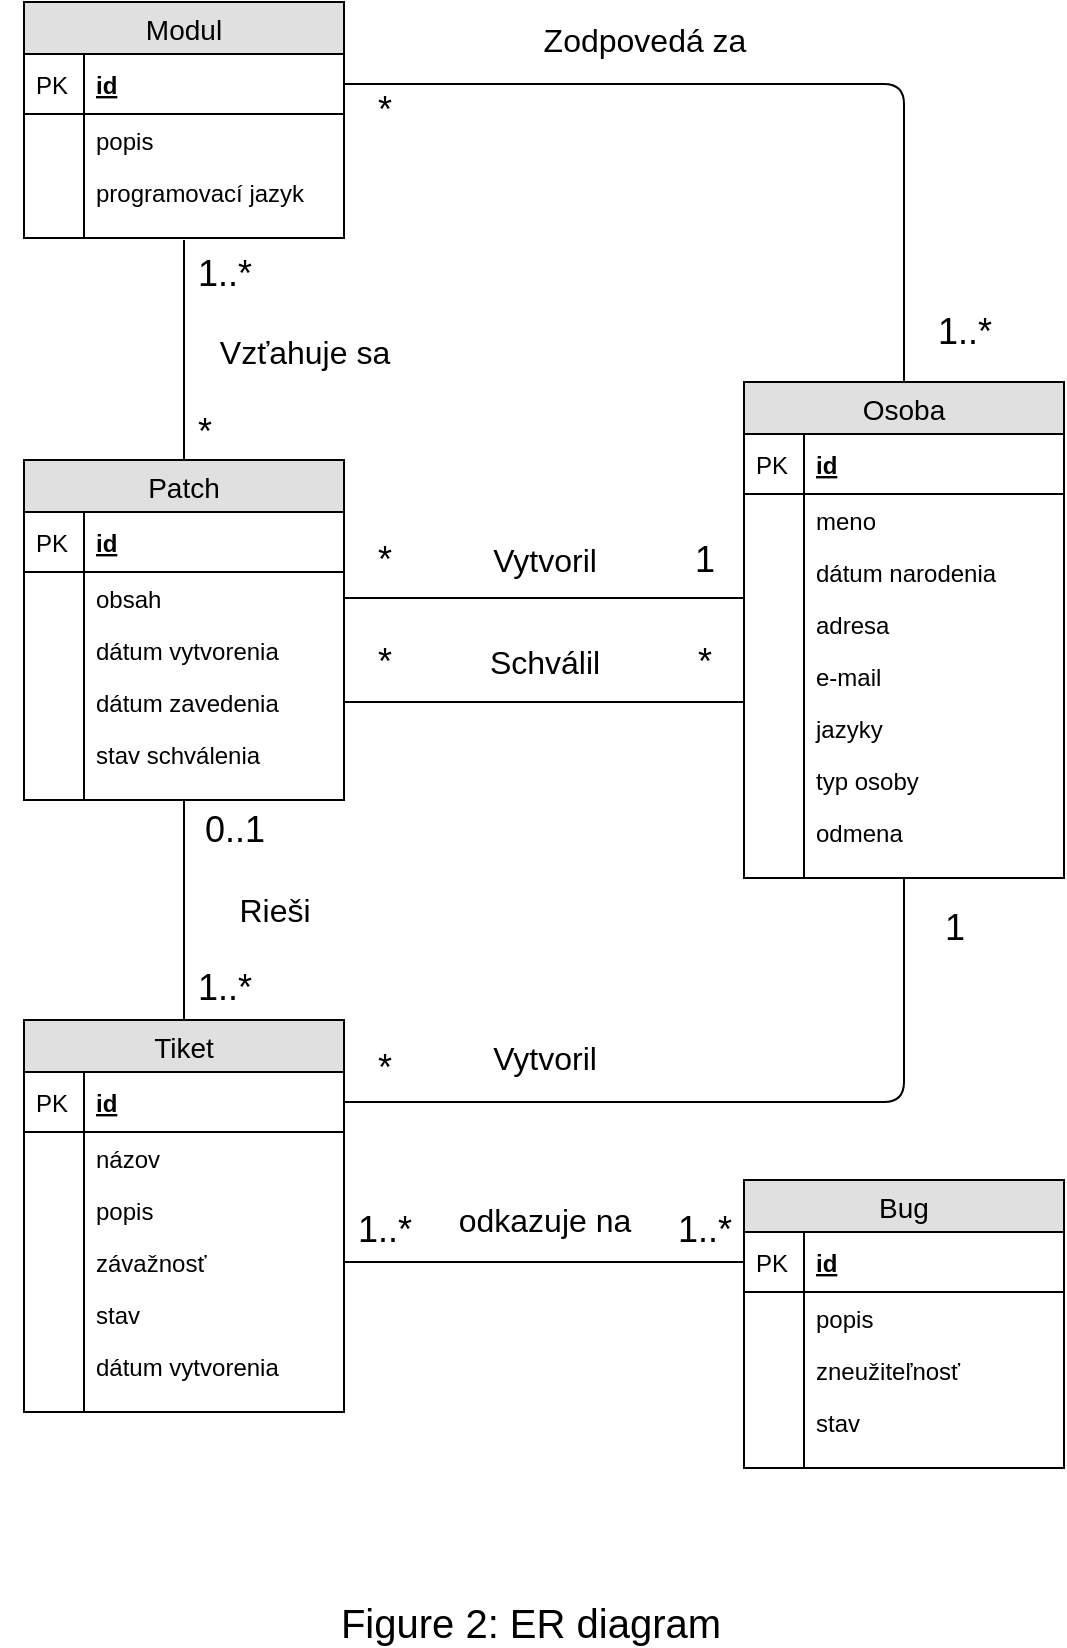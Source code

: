 <mxfile version="12.1.7" type="device" pages="1"><diagram id="VRXvpLw7OhSx5nO9ECCt" name="Page-1"><mxGraphModel dx="764" dy="1165" grid="1" gridSize="10" guides="1" tooltips="1" connect="1" arrows="1" fold="1" page="1" pageScale="1" pageWidth="827" pageHeight="1169" math="0" shadow="0"><root><mxCell id="0"/><mxCell id="1" parent="0"/><mxCell id="ing-9AsaeBxhGF9YXRNL-31" value="Osoba" style="swimlane;fontStyle=0;childLayout=stackLayout;horizontal=1;startSize=26;fillColor=#e0e0e0;horizontalStack=0;resizeParent=1;resizeParentMax=0;resizeLast=0;collapsible=1;marginBottom=0;swimlaneFillColor=#ffffff;align=center;fontSize=14;" parent="1" vertex="1"><mxGeometry x="520" y="390" width="160" height="248" as="geometry"/></mxCell><mxCell id="ing-9AsaeBxhGF9YXRNL-32" value="id" style="shape=partialRectangle;top=0;left=0;right=0;bottom=1;align=left;verticalAlign=middle;fillColor=none;spacingLeft=34;spacingRight=4;overflow=hidden;rotatable=0;points=[[0,0.5],[1,0.5]];portConstraint=eastwest;dropTarget=0;fontStyle=5;fontSize=12;" parent="ing-9AsaeBxhGF9YXRNL-31" vertex="1"><mxGeometry y="26" width="160" height="30" as="geometry"/></mxCell><mxCell id="ing-9AsaeBxhGF9YXRNL-33" value="PK" style="shape=partialRectangle;top=0;left=0;bottom=0;fillColor=none;align=left;verticalAlign=middle;spacingLeft=4;spacingRight=4;overflow=hidden;rotatable=0;points=[];portConstraint=eastwest;part=1;fontSize=12;" parent="ing-9AsaeBxhGF9YXRNL-32" vertex="1" connectable="0"><mxGeometry width="30" height="30" as="geometry"/></mxCell><mxCell id="ing-9AsaeBxhGF9YXRNL-34" value="meno" style="shape=partialRectangle;top=0;left=0;right=0;bottom=0;align=left;verticalAlign=top;fillColor=none;spacingLeft=34;spacingRight=4;overflow=hidden;rotatable=0;points=[[0,0.5],[1,0.5]];portConstraint=eastwest;dropTarget=0;fontSize=12;" parent="ing-9AsaeBxhGF9YXRNL-31" vertex="1"><mxGeometry y="56" width="160" height="26" as="geometry"/></mxCell><mxCell id="ing-9AsaeBxhGF9YXRNL-35" value="" style="shape=partialRectangle;top=0;left=0;bottom=0;fillColor=none;align=left;verticalAlign=top;spacingLeft=4;spacingRight=4;overflow=hidden;rotatable=0;points=[];portConstraint=eastwest;part=1;fontSize=12;" parent="ing-9AsaeBxhGF9YXRNL-34" vertex="1" connectable="0"><mxGeometry width="30" height="26" as="geometry"/></mxCell><mxCell id="ing-9AsaeBxhGF9YXRNL-36" value="dátum narodenia" style="shape=partialRectangle;top=0;left=0;right=0;bottom=0;align=left;verticalAlign=top;fillColor=none;spacingLeft=34;spacingRight=4;overflow=hidden;rotatable=0;points=[[0,0.5],[1,0.5]];portConstraint=eastwest;dropTarget=0;fontSize=12;" parent="ing-9AsaeBxhGF9YXRNL-31" vertex="1"><mxGeometry y="82" width="160" height="26" as="geometry"/></mxCell><mxCell id="ing-9AsaeBxhGF9YXRNL-37" value="" style="shape=partialRectangle;top=0;left=0;bottom=0;fillColor=none;align=left;verticalAlign=top;spacingLeft=4;spacingRight=4;overflow=hidden;rotatable=0;points=[];portConstraint=eastwest;part=1;fontSize=12;" parent="ing-9AsaeBxhGF9YXRNL-36" vertex="1" connectable="0"><mxGeometry width="30" height="26" as="geometry"/></mxCell><mxCell id="ing-9AsaeBxhGF9YXRNL-38" value="adresa" style="shape=partialRectangle;top=0;left=0;right=0;bottom=0;align=left;verticalAlign=top;fillColor=none;spacingLeft=34;spacingRight=4;overflow=hidden;rotatable=0;points=[[0,0.5],[1,0.5]];portConstraint=eastwest;dropTarget=0;fontSize=12;" parent="ing-9AsaeBxhGF9YXRNL-31" vertex="1"><mxGeometry y="108" width="160" height="26" as="geometry"/></mxCell><mxCell id="ing-9AsaeBxhGF9YXRNL-39" value="" style="shape=partialRectangle;top=0;left=0;bottom=0;fillColor=none;align=left;verticalAlign=top;spacingLeft=4;spacingRight=4;overflow=hidden;rotatable=0;points=[];portConstraint=eastwest;part=1;fontSize=12;" parent="ing-9AsaeBxhGF9YXRNL-38" vertex="1" connectable="0"><mxGeometry width="30" height="26" as="geometry"/></mxCell><mxCell id="ing-9AsaeBxhGF9YXRNL-92" value="e-mail" style="shape=partialRectangle;top=0;left=0;right=0;bottom=0;align=left;verticalAlign=top;fillColor=none;spacingLeft=34;spacingRight=4;overflow=hidden;rotatable=0;points=[[0,0.5],[1,0.5]];portConstraint=eastwest;dropTarget=0;fontSize=12;" parent="ing-9AsaeBxhGF9YXRNL-31" vertex="1"><mxGeometry y="134" width="160" height="26" as="geometry"/></mxCell><mxCell id="ing-9AsaeBxhGF9YXRNL-93" value="" style="shape=partialRectangle;top=0;left=0;bottom=0;fillColor=none;align=left;verticalAlign=top;spacingLeft=4;spacingRight=4;overflow=hidden;rotatable=0;points=[];portConstraint=eastwest;part=1;fontSize=12;" parent="ing-9AsaeBxhGF9YXRNL-92" vertex="1" connectable="0"><mxGeometry width="30" height="26" as="geometry"/></mxCell><mxCell id="ing-9AsaeBxhGF9YXRNL-104" value="jazyky" style="shape=partialRectangle;top=0;left=0;right=0;bottom=0;align=left;verticalAlign=top;fillColor=none;spacingLeft=34;spacingRight=4;overflow=hidden;rotatable=0;points=[[0,0.5],[1,0.5]];portConstraint=eastwest;dropTarget=0;fontSize=12;" parent="ing-9AsaeBxhGF9YXRNL-31" vertex="1"><mxGeometry y="160" width="160" height="26" as="geometry"/></mxCell><mxCell id="ing-9AsaeBxhGF9YXRNL-105" value="" style="shape=partialRectangle;top=0;left=0;bottom=0;fillColor=none;align=left;verticalAlign=top;spacingLeft=4;spacingRight=4;overflow=hidden;rotatable=0;points=[];portConstraint=eastwest;part=1;fontSize=12;" parent="ing-9AsaeBxhGF9YXRNL-104" vertex="1" connectable="0"><mxGeometry width="30" height="26" as="geometry"/></mxCell><mxCell id="y8wmoCOOP7IMF7yB1blt-7" value="typ osoby" style="shape=partialRectangle;top=0;left=0;right=0;bottom=0;align=left;verticalAlign=top;fillColor=none;spacingLeft=34;spacingRight=4;overflow=hidden;rotatable=0;points=[[0,0.5],[1,0.5]];portConstraint=eastwest;dropTarget=0;fontSize=12;" parent="ing-9AsaeBxhGF9YXRNL-31" vertex="1"><mxGeometry y="186" width="160" height="26" as="geometry"/></mxCell><mxCell id="y8wmoCOOP7IMF7yB1blt-8" value="" style="shape=partialRectangle;top=0;left=0;bottom=0;fillColor=none;align=left;verticalAlign=top;spacingLeft=4;spacingRight=4;overflow=hidden;rotatable=0;points=[];portConstraint=eastwest;part=1;fontSize=12;" parent="y8wmoCOOP7IMF7yB1blt-7" vertex="1" connectable="0"><mxGeometry width="30" height="26" as="geometry"/></mxCell><mxCell id="ing-9AsaeBxhGF9YXRNL-40" value="odmena" style="shape=partialRectangle;top=0;left=0;right=0;bottom=0;align=left;verticalAlign=top;fillColor=none;spacingLeft=34;spacingRight=4;overflow=hidden;rotatable=0;points=[[0,0.5],[1,0.5]];portConstraint=eastwest;dropTarget=0;fontSize=12;" parent="ing-9AsaeBxhGF9YXRNL-31" vertex="1"><mxGeometry y="212" width="160" height="26" as="geometry"/></mxCell><mxCell id="ing-9AsaeBxhGF9YXRNL-41" value="" style="shape=partialRectangle;top=0;left=0;bottom=0;fillColor=none;align=left;verticalAlign=top;spacingLeft=4;spacingRight=4;overflow=hidden;rotatable=0;points=[];portConstraint=eastwest;part=1;fontSize=12;" parent="ing-9AsaeBxhGF9YXRNL-40" vertex="1" connectable="0"><mxGeometry width="30" height="26" as="geometry"/></mxCell><mxCell id="ing-9AsaeBxhGF9YXRNL-42" value="" style="shape=partialRectangle;top=0;left=0;right=0;bottom=0;align=left;verticalAlign=top;fillColor=none;spacingLeft=34;spacingRight=4;overflow=hidden;rotatable=0;points=[[0,0.5],[1,0.5]];portConstraint=eastwest;dropTarget=0;fontSize=12;" parent="ing-9AsaeBxhGF9YXRNL-31" vertex="1"><mxGeometry y="238" width="160" height="10" as="geometry"/></mxCell><mxCell id="ing-9AsaeBxhGF9YXRNL-43" value="" style="shape=partialRectangle;top=0;left=0;bottom=0;fillColor=none;align=left;verticalAlign=top;spacingLeft=4;spacingRight=4;overflow=hidden;rotatable=0;points=[];portConstraint=eastwest;part=1;fontSize=12;" parent="ing-9AsaeBxhGF9YXRNL-42" vertex="1" connectable="0"><mxGeometry width="30" height="10" as="geometry"/></mxCell><mxCell id="ing-9AsaeBxhGF9YXRNL-118" style="edgeStyle=orthogonalEdgeStyle;curved=1;orthogonalLoop=1;jettySize=auto;html=1;exitX=0.5;exitY=0;exitDx=0;exitDy=0;endArrow=none;endFill=0;fontSize=16;entryX=0.5;entryY=1.1;entryDx=0;entryDy=0;entryPerimeter=0;" parent="1" source="ing-9AsaeBxhGF9YXRNL-44" target="ing-9AsaeBxhGF9YXRNL-79" edge="1"><mxGeometry relative="1" as="geometry"><mxPoint x="240" y="369" as="targetPoint"/><Array as="points"><mxPoint x="240" y="349"/><mxPoint x="240" y="349"/></Array></mxGeometry></mxCell><mxCell id="ing-9AsaeBxhGF9YXRNL-44" value="Patch" style="swimlane;fontStyle=0;childLayout=stackLayout;horizontal=1;startSize=26;fillColor=#e0e0e0;horizontalStack=0;resizeParent=1;resizeParentMax=0;resizeLast=0;collapsible=1;marginBottom=0;swimlaneFillColor=#ffffff;align=center;fontSize=14;" parent="1" vertex="1"><mxGeometry x="160" y="429" width="160" height="170" as="geometry"/></mxCell><mxCell id="ing-9AsaeBxhGF9YXRNL-45" value="id" style="shape=partialRectangle;top=0;left=0;right=0;bottom=1;align=left;verticalAlign=middle;fillColor=none;spacingLeft=34;spacingRight=4;overflow=hidden;rotatable=0;points=[[0,0.5],[1,0.5]];portConstraint=eastwest;dropTarget=0;fontStyle=5;fontSize=12;" parent="ing-9AsaeBxhGF9YXRNL-44" vertex="1"><mxGeometry y="26" width="160" height="30" as="geometry"/></mxCell><mxCell id="ing-9AsaeBxhGF9YXRNL-46" value="PK" style="shape=partialRectangle;top=0;left=0;bottom=0;fillColor=none;align=left;verticalAlign=middle;spacingLeft=4;spacingRight=4;overflow=hidden;rotatable=0;points=[];portConstraint=eastwest;part=1;fontSize=12;" parent="ing-9AsaeBxhGF9YXRNL-45" vertex="1" connectable="0"><mxGeometry width="30" height="30" as="geometry"/></mxCell><mxCell id="ing-9AsaeBxhGF9YXRNL-51" value="obsah" style="shape=partialRectangle;top=0;left=0;right=0;bottom=0;align=left;verticalAlign=top;fillColor=none;spacingLeft=34;spacingRight=4;overflow=hidden;rotatable=0;points=[[0,0.5],[1,0.5]];portConstraint=eastwest;dropTarget=0;fontSize=12;" parent="ing-9AsaeBxhGF9YXRNL-44" vertex="1"><mxGeometry y="56" width="160" height="26" as="geometry"/></mxCell><mxCell id="ing-9AsaeBxhGF9YXRNL-52" value="" style="shape=partialRectangle;top=0;left=0;bottom=0;fillColor=none;align=left;verticalAlign=top;spacingLeft=4;spacingRight=4;overflow=hidden;rotatable=0;points=[];portConstraint=eastwest;part=1;fontSize=12;" parent="ing-9AsaeBxhGF9YXRNL-51" vertex="1" connectable="0"><mxGeometry width="30" height="26" as="geometry"/></mxCell><mxCell id="ing-9AsaeBxhGF9YXRNL-47" value="dátum vytvorenia" style="shape=partialRectangle;top=0;left=0;right=0;bottom=0;align=left;verticalAlign=top;fillColor=none;spacingLeft=34;spacingRight=4;overflow=hidden;rotatable=0;points=[[0,0.5],[1,0.5]];portConstraint=eastwest;dropTarget=0;fontSize=12;" parent="ing-9AsaeBxhGF9YXRNL-44" vertex="1"><mxGeometry y="82" width="160" height="26" as="geometry"/></mxCell><mxCell id="ing-9AsaeBxhGF9YXRNL-48" value="" style="shape=partialRectangle;top=0;left=0;bottom=0;fillColor=none;align=left;verticalAlign=top;spacingLeft=4;spacingRight=4;overflow=hidden;rotatable=0;points=[];portConstraint=eastwest;part=1;fontSize=12;" parent="ing-9AsaeBxhGF9YXRNL-47" vertex="1" connectable="0"><mxGeometry width="30" height="26" as="geometry"/></mxCell><mxCell id="ing-9AsaeBxhGF9YXRNL-49" value="dátum zavedenia" style="shape=partialRectangle;top=0;left=0;right=0;bottom=0;align=left;verticalAlign=top;fillColor=none;spacingLeft=34;spacingRight=4;overflow=hidden;rotatable=0;points=[[0,0.5],[1,0.5]];portConstraint=eastwest;dropTarget=0;fontSize=12;" parent="ing-9AsaeBxhGF9YXRNL-44" vertex="1"><mxGeometry y="108" width="160" height="26" as="geometry"/></mxCell><mxCell id="ing-9AsaeBxhGF9YXRNL-50" value="" style="shape=partialRectangle;top=0;left=0;bottom=0;fillColor=none;align=left;verticalAlign=top;spacingLeft=4;spacingRight=4;overflow=hidden;rotatable=0;points=[];portConstraint=eastwest;part=1;fontSize=12;" parent="ing-9AsaeBxhGF9YXRNL-49" vertex="1" connectable="0"><mxGeometry width="30" height="26" as="geometry"/></mxCell><mxCell id="y8wmoCOOP7IMF7yB1blt-12" value="stav schválenia" style="shape=partialRectangle;top=0;left=0;right=0;bottom=0;align=left;verticalAlign=top;fillColor=none;spacingLeft=34;spacingRight=4;overflow=hidden;rotatable=0;points=[[0,0.5],[1,0.5]];portConstraint=eastwest;dropTarget=0;fontSize=12;" parent="ing-9AsaeBxhGF9YXRNL-44" vertex="1"><mxGeometry y="134" width="160" height="26" as="geometry"/></mxCell><mxCell id="y8wmoCOOP7IMF7yB1blt-13" value="" style="shape=partialRectangle;top=0;left=0;bottom=0;fillColor=none;align=left;verticalAlign=top;spacingLeft=4;spacingRight=4;overflow=hidden;rotatable=0;points=[];portConstraint=eastwest;part=1;fontSize=12;" parent="y8wmoCOOP7IMF7yB1blt-12" vertex="1" connectable="0"><mxGeometry width="30" height="26" as="geometry"/></mxCell><mxCell id="ing-9AsaeBxhGF9YXRNL-55" value="" style="shape=partialRectangle;top=0;left=0;right=0;bottom=0;align=left;verticalAlign=top;fillColor=none;spacingLeft=34;spacingRight=4;overflow=hidden;rotatable=0;points=[[0,0.5],[1,0.5]];portConstraint=eastwest;dropTarget=0;fontSize=12;" parent="ing-9AsaeBxhGF9YXRNL-44" vertex="1"><mxGeometry y="160" width="160" height="10" as="geometry"/></mxCell><mxCell id="ing-9AsaeBxhGF9YXRNL-56" value="" style="shape=partialRectangle;top=0;left=0;bottom=0;fillColor=none;align=left;verticalAlign=top;spacingLeft=4;spacingRight=4;overflow=hidden;rotatable=0;points=[];portConstraint=eastwest;part=1;fontSize=12;" parent="ing-9AsaeBxhGF9YXRNL-55" vertex="1" connectable="0"><mxGeometry width="30" height="10" as="geometry"/></mxCell><mxCell id="ing-9AsaeBxhGF9YXRNL-129" style="edgeStyle=orthogonalEdgeStyle;orthogonalLoop=1;jettySize=auto;html=1;exitX=0.5;exitY=0;exitDx=0;exitDy=0;endArrow=none;endFill=0;fontSize=18;" parent="1" source="ing-9AsaeBxhGF9YXRNL-57" target="ing-9AsaeBxhGF9YXRNL-44" edge="1"><mxGeometry relative="1" as="geometry"/></mxCell><mxCell id="ing-9AsaeBxhGF9YXRNL-57" value="Tiket" style="swimlane;fontStyle=0;childLayout=stackLayout;horizontal=1;startSize=26;fillColor=#e0e0e0;horizontalStack=0;resizeParent=1;resizeParentMax=0;resizeLast=0;collapsible=1;marginBottom=0;swimlaneFillColor=#ffffff;align=center;fontSize=14;" parent="1" vertex="1"><mxGeometry x="160" y="709" width="160" height="196" as="geometry"/></mxCell><mxCell id="ing-9AsaeBxhGF9YXRNL-58" value="id" style="shape=partialRectangle;top=0;left=0;right=0;bottom=1;align=left;verticalAlign=middle;fillColor=none;spacingLeft=34;spacingRight=4;overflow=hidden;rotatable=0;points=[[0,0.5],[1,0.5]];portConstraint=eastwest;dropTarget=0;fontStyle=5;fontSize=12;" parent="ing-9AsaeBxhGF9YXRNL-57" vertex="1"><mxGeometry y="26" width="160" height="30" as="geometry"/></mxCell><mxCell id="ing-9AsaeBxhGF9YXRNL-59" value="PK" style="shape=partialRectangle;top=0;left=0;bottom=0;fillColor=none;align=left;verticalAlign=middle;spacingLeft=4;spacingRight=4;overflow=hidden;rotatable=0;points=[];portConstraint=eastwest;part=1;fontSize=12;" parent="ing-9AsaeBxhGF9YXRNL-58" vertex="1" connectable="0"><mxGeometry width="30" height="30" as="geometry"/></mxCell><mxCell id="ing-9AsaeBxhGF9YXRNL-60" value="názov" style="shape=partialRectangle;top=0;left=0;right=0;bottom=0;align=left;verticalAlign=top;fillColor=none;spacingLeft=34;spacingRight=4;overflow=hidden;rotatable=0;points=[[0,0.5],[1,0.5]];portConstraint=eastwest;dropTarget=0;fontSize=12;" parent="ing-9AsaeBxhGF9YXRNL-57" vertex="1"><mxGeometry y="56" width="160" height="26" as="geometry"/></mxCell><mxCell id="ing-9AsaeBxhGF9YXRNL-61" value="" style="shape=partialRectangle;top=0;left=0;bottom=0;fillColor=none;align=left;verticalAlign=top;spacingLeft=4;spacingRight=4;overflow=hidden;rotatable=0;points=[];portConstraint=eastwest;part=1;fontSize=12;" parent="ing-9AsaeBxhGF9YXRNL-60" vertex="1" connectable="0"><mxGeometry width="30" height="26" as="geometry"/></mxCell><mxCell id="ing-9AsaeBxhGF9YXRNL-62" value="popis" style="shape=partialRectangle;top=0;left=0;right=0;bottom=0;align=left;verticalAlign=top;fillColor=none;spacingLeft=34;spacingRight=4;overflow=hidden;rotatable=0;points=[[0,0.5],[1,0.5]];portConstraint=eastwest;dropTarget=0;fontSize=12;" parent="ing-9AsaeBxhGF9YXRNL-57" vertex="1"><mxGeometry y="82" width="160" height="26" as="geometry"/></mxCell><mxCell id="ing-9AsaeBxhGF9YXRNL-63" value="" style="shape=partialRectangle;top=0;left=0;bottom=0;fillColor=none;align=left;verticalAlign=top;spacingLeft=4;spacingRight=4;overflow=hidden;rotatable=0;points=[];portConstraint=eastwest;part=1;fontSize=12;" parent="ing-9AsaeBxhGF9YXRNL-62" vertex="1" connectable="0"><mxGeometry width="30" height="26" as="geometry"/></mxCell><mxCell id="ing-9AsaeBxhGF9YXRNL-64" value="závažnosť" style="shape=partialRectangle;top=0;left=0;right=0;bottom=0;align=left;verticalAlign=top;fillColor=none;spacingLeft=34;spacingRight=4;overflow=hidden;rotatable=0;points=[[0,0.5],[1,0.5]];portConstraint=eastwest;dropTarget=0;fontSize=12;" parent="ing-9AsaeBxhGF9YXRNL-57" vertex="1"><mxGeometry y="108" width="160" height="26" as="geometry"/></mxCell><mxCell id="ing-9AsaeBxhGF9YXRNL-65" value="" style="shape=partialRectangle;top=0;left=0;bottom=0;fillColor=none;align=left;verticalAlign=top;spacingLeft=4;spacingRight=4;overflow=hidden;rotatable=0;points=[];portConstraint=eastwest;part=1;fontSize=12;" parent="ing-9AsaeBxhGF9YXRNL-64" vertex="1" connectable="0"><mxGeometry width="30" height="26" as="geometry"/></mxCell><mxCell id="ing-9AsaeBxhGF9YXRNL-150" value="stav" style="shape=partialRectangle;top=0;left=0;right=0;bottom=0;align=left;verticalAlign=top;fillColor=none;spacingLeft=34;spacingRight=4;overflow=hidden;rotatable=0;points=[[0,0.5],[1,0.5]];portConstraint=eastwest;dropTarget=0;fontSize=12;" parent="ing-9AsaeBxhGF9YXRNL-57" vertex="1"><mxGeometry y="134" width="160" height="26" as="geometry"/></mxCell><mxCell id="ing-9AsaeBxhGF9YXRNL-151" value="" style="shape=partialRectangle;top=0;left=0;bottom=0;fillColor=none;align=left;verticalAlign=top;spacingLeft=4;spacingRight=4;overflow=hidden;rotatable=0;points=[];portConstraint=eastwest;part=1;fontSize=12;" parent="ing-9AsaeBxhGF9YXRNL-150" vertex="1" connectable="0"><mxGeometry width="30" height="26" as="geometry"/></mxCell><mxCell id="ing-9AsaeBxhGF9YXRNL-66" value="dátum vytvorenia" style="shape=partialRectangle;top=0;left=0;right=0;bottom=0;align=left;verticalAlign=top;fillColor=none;spacingLeft=34;spacingRight=4;overflow=hidden;rotatable=0;points=[[0,0.5],[1,0.5]];portConstraint=eastwest;dropTarget=0;fontSize=12;" parent="ing-9AsaeBxhGF9YXRNL-57" vertex="1"><mxGeometry y="160" width="160" height="26" as="geometry"/></mxCell><mxCell id="ing-9AsaeBxhGF9YXRNL-67" value="" style="shape=partialRectangle;top=0;left=0;bottom=0;fillColor=none;align=left;verticalAlign=top;spacingLeft=4;spacingRight=4;overflow=hidden;rotatable=0;points=[];portConstraint=eastwest;part=1;fontSize=12;" parent="ing-9AsaeBxhGF9YXRNL-66" vertex="1" connectable="0"><mxGeometry width="30" height="26" as="geometry"/></mxCell><mxCell id="ing-9AsaeBxhGF9YXRNL-68" value="" style="shape=partialRectangle;top=0;left=0;right=0;bottom=0;align=left;verticalAlign=top;fillColor=none;spacingLeft=34;spacingRight=4;overflow=hidden;rotatable=0;points=[[0,0.5],[1,0.5]];portConstraint=eastwest;dropTarget=0;fontSize=12;" parent="ing-9AsaeBxhGF9YXRNL-57" vertex="1"><mxGeometry y="186" width="160" height="10" as="geometry"/></mxCell><mxCell id="ing-9AsaeBxhGF9YXRNL-69" value="" style="shape=partialRectangle;top=0;left=0;bottom=0;fillColor=none;align=left;verticalAlign=top;spacingLeft=4;spacingRight=4;overflow=hidden;rotatable=0;points=[];portConstraint=eastwest;part=1;fontSize=12;" parent="ing-9AsaeBxhGF9YXRNL-68" vertex="1" connectable="0"><mxGeometry width="30" height="10" as="geometry"/></mxCell><mxCell id="ing-9AsaeBxhGF9YXRNL-70" value="Modul" style="swimlane;fontStyle=0;childLayout=stackLayout;horizontal=1;startSize=26;fillColor=#e0e0e0;horizontalStack=0;resizeParent=1;resizeParentMax=0;resizeLast=0;collapsible=1;marginBottom=0;swimlaneFillColor=#ffffff;align=center;fontSize=14;" parent="1" vertex="1"><mxGeometry x="160" y="200" width="160" height="118" as="geometry"/></mxCell><mxCell id="ing-9AsaeBxhGF9YXRNL-71" value="id" style="shape=partialRectangle;top=0;left=0;right=0;bottom=1;align=left;verticalAlign=middle;fillColor=none;spacingLeft=34;spacingRight=4;overflow=hidden;rotatable=0;points=[[0,0.5],[1,0.5]];portConstraint=eastwest;dropTarget=0;fontStyle=5;fontSize=12;" parent="ing-9AsaeBxhGF9YXRNL-70" vertex="1"><mxGeometry y="26" width="160" height="30" as="geometry"/></mxCell><mxCell id="ing-9AsaeBxhGF9YXRNL-72" value="PK" style="shape=partialRectangle;top=0;left=0;bottom=0;fillColor=none;align=left;verticalAlign=middle;spacingLeft=4;spacingRight=4;overflow=hidden;rotatable=0;points=[];portConstraint=eastwest;part=1;fontSize=12;" parent="ing-9AsaeBxhGF9YXRNL-71" vertex="1" connectable="0"><mxGeometry width="30" height="30" as="geometry"/></mxCell><mxCell id="y8wmoCOOP7IMF7yB1blt-2" value="popis" style="shape=partialRectangle;top=0;left=0;right=0;bottom=0;align=left;verticalAlign=top;fillColor=none;spacingLeft=34;spacingRight=4;overflow=hidden;rotatable=0;points=[[0,0.5],[1,0.5]];portConstraint=eastwest;dropTarget=0;fontSize=12;" parent="ing-9AsaeBxhGF9YXRNL-70" vertex="1"><mxGeometry y="56" width="160" height="26" as="geometry"/></mxCell><mxCell id="y8wmoCOOP7IMF7yB1blt-3" value="" style="shape=partialRectangle;top=0;left=0;bottom=0;fillColor=none;align=left;verticalAlign=top;spacingLeft=4;spacingRight=4;overflow=hidden;rotatable=0;points=[];portConstraint=eastwest;part=1;fontSize=12;" parent="y8wmoCOOP7IMF7yB1blt-2" vertex="1" connectable="0"><mxGeometry width="30" height="26" as="geometry"/></mxCell><mxCell id="ing-9AsaeBxhGF9YXRNL-73" value="programovací jazyk" style="shape=partialRectangle;top=0;left=0;right=0;bottom=0;align=left;verticalAlign=top;fillColor=none;spacingLeft=34;spacingRight=4;overflow=hidden;rotatable=0;points=[[0,0.5],[1,0.5]];portConstraint=eastwest;dropTarget=0;fontSize=12;" parent="ing-9AsaeBxhGF9YXRNL-70" vertex="1"><mxGeometry y="82" width="160" height="26" as="geometry"/></mxCell><mxCell id="ing-9AsaeBxhGF9YXRNL-74" value="" style="shape=partialRectangle;top=0;left=0;bottom=0;fillColor=none;align=left;verticalAlign=top;spacingLeft=4;spacingRight=4;overflow=hidden;rotatable=0;points=[];portConstraint=eastwest;part=1;fontSize=12;" parent="ing-9AsaeBxhGF9YXRNL-73" vertex="1" connectable="0"><mxGeometry width="30" height="26" as="geometry"/></mxCell><mxCell id="ing-9AsaeBxhGF9YXRNL-79" value="" style="shape=partialRectangle;top=0;left=0;right=0;bottom=0;align=left;verticalAlign=top;fillColor=none;spacingLeft=34;spacingRight=4;overflow=hidden;rotatable=0;points=[[0,0.5],[1,0.5]];portConstraint=eastwest;dropTarget=0;fontSize=12;" parent="ing-9AsaeBxhGF9YXRNL-70" vertex="1"><mxGeometry y="108" width="160" height="10" as="geometry"/></mxCell><mxCell id="ing-9AsaeBxhGF9YXRNL-80" value="" style="shape=partialRectangle;top=0;left=0;bottom=0;fillColor=none;align=left;verticalAlign=top;spacingLeft=4;spacingRight=4;overflow=hidden;rotatable=0;points=[];portConstraint=eastwest;part=1;fontSize=12;" parent="ing-9AsaeBxhGF9YXRNL-79" vertex="1" connectable="0"><mxGeometry width="30" height="10" as="geometry"/></mxCell><mxCell id="ing-9AsaeBxhGF9YXRNL-81" value="Bug" style="swimlane;fontStyle=0;childLayout=stackLayout;horizontal=1;startSize=26;fillColor=#e0e0e0;horizontalStack=0;resizeParent=1;resizeParentMax=0;resizeLast=0;collapsible=1;marginBottom=0;swimlaneFillColor=#ffffff;align=center;fontSize=14;" parent="1" vertex="1"><mxGeometry x="520" y="789" width="160" height="144" as="geometry"/></mxCell><mxCell id="ing-9AsaeBxhGF9YXRNL-82" value="id" style="shape=partialRectangle;top=0;left=0;right=0;bottom=1;align=left;verticalAlign=middle;fillColor=none;spacingLeft=34;spacingRight=4;overflow=hidden;rotatable=0;points=[[0,0.5],[1,0.5]];portConstraint=eastwest;dropTarget=0;fontStyle=5;fontSize=12;" parent="ing-9AsaeBxhGF9YXRNL-81" vertex="1"><mxGeometry y="26" width="160" height="30" as="geometry"/></mxCell><mxCell id="ing-9AsaeBxhGF9YXRNL-83" value="PK" style="shape=partialRectangle;top=0;left=0;bottom=0;fillColor=none;align=left;verticalAlign=middle;spacingLeft=4;spacingRight=4;overflow=hidden;rotatable=0;points=[];portConstraint=eastwest;part=1;fontSize=12;" parent="ing-9AsaeBxhGF9YXRNL-82" vertex="1" connectable="0"><mxGeometry width="30" height="30" as="geometry"/></mxCell><mxCell id="y8wmoCOOP7IMF7yB1blt-14" value="popis" style="shape=partialRectangle;top=0;left=0;right=0;bottom=0;align=left;verticalAlign=top;fillColor=none;spacingLeft=34;spacingRight=4;overflow=hidden;rotatable=0;points=[[0,0.5],[1,0.5]];portConstraint=eastwest;dropTarget=0;fontSize=12;" parent="ing-9AsaeBxhGF9YXRNL-81" vertex="1"><mxGeometry y="56" width="160" height="26" as="geometry"/></mxCell><mxCell id="y8wmoCOOP7IMF7yB1blt-15" value="" style="shape=partialRectangle;top=0;left=0;bottom=0;fillColor=none;align=left;verticalAlign=top;spacingLeft=4;spacingRight=4;overflow=hidden;rotatable=0;points=[];portConstraint=eastwest;part=1;fontSize=12;" parent="y8wmoCOOP7IMF7yB1blt-14" vertex="1" connectable="0"><mxGeometry width="30" height="26" as="geometry"/></mxCell><mxCell id="4kbvLGtcSHrK7tVA5lrD-1" value="zneužiteľnosť" style="shape=partialRectangle;top=0;left=0;right=0;bottom=0;align=left;verticalAlign=top;fillColor=none;spacingLeft=34;spacingRight=4;overflow=hidden;rotatable=0;points=[[0,0.5],[1,0.5]];portConstraint=eastwest;dropTarget=0;fontSize=12;" vertex="1" parent="ing-9AsaeBxhGF9YXRNL-81"><mxGeometry y="82" width="160" height="26" as="geometry"/></mxCell><mxCell id="4kbvLGtcSHrK7tVA5lrD-2" value="" style="shape=partialRectangle;top=0;left=0;bottom=0;fillColor=none;align=left;verticalAlign=top;spacingLeft=4;spacingRight=4;overflow=hidden;rotatable=0;points=[];portConstraint=eastwest;part=1;fontSize=12;" vertex="1" connectable="0" parent="4kbvLGtcSHrK7tVA5lrD-1"><mxGeometry width="30" height="26" as="geometry"/></mxCell><mxCell id="ing-9AsaeBxhGF9YXRNL-84" value="stav" style="shape=partialRectangle;top=0;left=0;right=0;bottom=0;align=left;verticalAlign=top;fillColor=none;spacingLeft=34;spacingRight=4;overflow=hidden;rotatable=0;points=[[0,0.5],[1,0.5]];portConstraint=eastwest;dropTarget=0;fontSize=12;" parent="ing-9AsaeBxhGF9YXRNL-81" vertex="1"><mxGeometry y="108" width="160" height="26" as="geometry"/></mxCell><mxCell id="ing-9AsaeBxhGF9YXRNL-85" value="" style="shape=partialRectangle;top=0;left=0;bottom=0;fillColor=none;align=left;verticalAlign=top;spacingLeft=4;spacingRight=4;overflow=hidden;rotatable=0;points=[];portConstraint=eastwest;part=1;fontSize=12;" parent="ing-9AsaeBxhGF9YXRNL-84" vertex="1" connectable="0"><mxGeometry width="30" height="26" as="geometry"/></mxCell><mxCell id="ing-9AsaeBxhGF9YXRNL-86" value="" style="shape=partialRectangle;top=0;left=0;right=0;bottom=0;align=left;verticalAlign=top;fillColor=none;spacingLeft=34;spacingRight=4;overflow=hidden;rotatable=0;points=[[0,0.5],[1,0.5]];portConstraint=eastwest;dropTarget=0;fontSize=12;" parent="ing-9AsaeBxhGF9YXRNL-81" vertex="1"><mxGeometry y="134" width="160" height="10" as="geometry"/></mxCell><mxCell id="ing-9AsaeBxhGF9YXRNL-87" value="" style="shape=partialRectangle;top=0;left=0;bottom=0;fillColor=none;align=left;verticalAlign=top;spacingLeft=4;spacingRight=4;overflow=hidden;rotatable=0;points=[];portConstraint=eastwest;part=1;fontSize=12;" parent="ing-9AsaeBxhGF9YXRNL-86" vertex="1" connectable="0"><mxGeometry width="30" height="10" as="geometry"/></mxCell><mxCell id="ing-9AsaeBxhGF9YXRNL-110" value="Vytvoril" style="text;html=1;align=center;verticalAlign=middle;resizable=0;points=[];;autosize=1;fontSize=16;" parent="1" vertex="1"><mxGeometry x="385" y="469" width="70" height="20" as="geometry"/></mxCell><mxCell id="ing-9AsaeBxhGF9YXRNL-111" value="Schválil" style="text;html=1;align=center;verticalAlign=middle;resizable=0;points=[];;autosize=1;fontSize=16;" parent="1" vertex="1"><mxGeometry x="385" y="520" width="70" height="20" as="geometry"/></mxCell><mxCell id="ing-9AsaeBxhGF9YXRNL-112" value="1" style="text;html=1;align=center;verticalAlign=middle;resizable=0;points=[];;autosize=1;fontSize=18;" parent="1" vertex="1"><mxGeometry x="485" y="464" width="30" height="30" as="geometry"/></mxCell><mxCell id="ing-9AsaeBxhGF9YXRNL-113" value="*" style="text;html=1;align=center;verticalAlign=middle;resizable=0;points=[];;autosize=1;fontSize=18;" parent="1" vertex="1"><mxGeometry x="330" y="464" width="20" height="30" as="geometry"/></mxCell><mxCell id="ing-9AsaeBxhGF9YXRNL-114" value="*" style="text;html=1;align=center;verticalAlign=middle;resizable=0;points=[];;autosize=1;fontSize=18;" parent="1" vertex="1"><mxGeometry x="330" y="515" width="20" height="30" as="geometry"/></mxCell><mxCell id="ing-9AsaeBxhGF9YXRNL-115" value="*" style="text;html=1;align=center;verticalAlign=middle;resizable=0;points=[];;autosize=1;fontSize=18;" parent="1" vertex="1"><mxGeometry x="490" y="515" width="20" height="30" as="geometry"/></mxCell><mxCell id="ing-9AsaeBxhGF9YXRNL-119" value="Vzťahuje sa" style="text;html=1;align=center;verticalAlign=middle;resizable=0;points=[];;autosize=1;fontSize=16;" parent="1" vertex="1"><mxGeometry x="250" y="365" width="100" height="20" as="geometry"/></mxCell><mxCell id="ing-9AsaeBxhGF9YXRNL-120" value="*" style="text;html=1;align=center;verticalAlign=middle;resizable=0;points=[];;autosize=1;fontSize=18;" parent="1" vertex="1"><mxGeometry x="240" y="400" width="20" height="30" as="geometry"/></mxCell><mxCell id="ing-9AsaeBxhGF9YXRNL-121" value="1..*" style="text;html=1;align=center;verticalAlign=middle;resizable=0;points=[];;autosize=1;fontSize=18;" parent="1" vertex="1"><mxGeometry x="240" y="321" width="40" height="30" as="geometry"/></mxCell><mxCell id="ing-9AsaeBxhGF9YXRNL-123" style="edgeStyle=orthogonalEdgeStyle;orthogonalLoop=1;jettySize=auto;html=1;exitX=1;exitY=0.5;exitDx=0;exitDy=0;entryX=0.5;entryY=0;entryDx=0;entryDy=0;endArrow=none;endFill=0;fontSize=18;" parent="1" source="ing-9AsaeBxhGF9YXRNL-71" target="ing-9AsaeBxhGF9YXRNL-31" edge="1"><mxGeometry relative="1" as="geometry"/></mxCell><mxCell id="ing-9AsaeBxhGF9YXRNL-124" value="Zodpovedá za" style="text;html=1;align=center;verticalAlign=middle;resizable=0;points=[];;autosize=1;fontSize=16;" parent="1" vertex="1"><mxGeometry x="410" y="209" width="120" height="20" as="geometry"/></mxCell><mxCell id="ing-9AsaeBxhGF9YXRNL-125" value="*" style="text;html=1;align=center;verticalAlign=middle;resizable=0;points=[];;autosize=1;fontSize=18;" parent="1" vertex="1"><mxGeometry x="330" y="239" width="20" height="30" as="geometry"/></mxCell><mxCell id="ing-9AsaeBxhGF9YXRNL-126" value="1..*" style="text;html=1;align=center;verticalAlign=middle;resizable=0;points=[];;autosize=1;fontSize=18;" parent="1" vertex="1"><mxGeometry x="610" y="350" width="40" height="30" as="geometry"/></mxCell><mxCell id="ing-9AsaeBxhGF9YXRNL-130" value="Rieši" style="text;html=1;align=center;verticalAlign=middle;resizable=0;points=[];;autosize=1;fontSize=16;" parent="1" vertex="1"><mxGeometry x="260" y="643.5" width="50" height="20" as="geometry"/></mxCell><mxCell id="ing-9AsaeBxhGF9YXRNL-131" value="0..1" style="text;html=1;align=center;verticalAlign=middle;resizable=0;points=[];;autosize=1;fontSize=18;" parent="1" vertex="1"><mxGeometry x="240" y="599" width="50" height="30" as="geometry"/></mxCell><mxCell id="ing-9AsaeBxhGF9YXRNL-132" value="1..*" style="text;html=1;align=center;verticalAlign=middle;resizable=0;points=[];;autosize=1;fontSize=18;" parent="1" vertex="1"><mxGeometry x="240" y="678" width="40" height="30" as="geometry"/></mxCell><mxCell id="ing-9AsaeBxhGF9YXRNL-138" value="odkazuje na" style="text;html=1;align=center;verticalAlign=middle;resizable=0;points=[];;autosize=1;fontSize=16;" parent="1" vertex="1"><mxGeometry x="370" y="799" width="100" height="20" as="geometry"/></mxCell><mxCell id="ing-9AsaeBxhGF9YXRNL-139" value="1..*" style="text;html=1;align=center;verticalAlign=middle;resizable=0;points=[];;autosize=1;fontSize=18;" parent="1" vertex="1"><mxGeometry x="320" y="799" width="40" height="30" as="geometry"/></mxCell><mxCell id="ing-9AsaeBxhGF9YXRNL-140" value="1..*" style="text;html=1;align=center;verticalAlign=middle;resizable=0;points=[];;autosize=1;fontSize=18;" parent="1" vertex="1"><mxGeometry x="480" y="799" width="40" height="30" as="geometry"/></mxCell><mxCell id="ing-9AsaeBxhGF9YXRNL-143" style="edgeStyle=orthogonalEdgeStyle;orthogonalLoop=1;jettySize=auto;html=1;exitX=1;exitY=0.5;exitDx=0;exitDy=0;entryX=0;entryY=0.5;entryDx=0;entryDy=0;endArrow=none;endFill=0;fontSize=18;" parent="1" source="ing-9AsaeBxhGF9YXRNL-64" target="ing-9AsaeBxhGF9YXRNL-82" edge="1"><mxGeometry relative="1" as="geometry"/></mxCell><mxCell id="ing-9AsaeBxhGF9YXRNL-144" style="edgeStyle=orthogonalEdgeStyle;orthogonalLoop=1;jettySize=auto;html=1;exitX=1;exitY=0.5;exitDx=0;exitDy=0;endArrow=none;endFill=0;fontSize=18;" parent="1" source="ing-9AsaeBxhGF9YXRNL-58" target="ing-9AsaeBxhGF9YXRNL-31" edge="1"><mxGeometry relative="1" as="geometry"><Array as="points"><mxPoint x="600" y="750"/></Array></mxGeometry></mxCell><mxCell id="ing-9AsaeBxhGF9YXRNL-145" value="Vytvoril" style="text;html=1;align=center;verticalAlign=middle;resizable=0;points=[];;autosize=1;fontSize=16;" parent="1" vertex="1"><mxGeometry x="385" y="718" width="70" height="20" as="geometry"/></mxCell><mxCell id="ing-9AsaeBxhGF9YXRNL-146" value="*" style="text;html=1;align=center;verticalAlign=middle;resizable=0;points=[];;autosize=1;fontSize=18;" parent="1" vertex="1"><mxGeometry x="330" y="718" width="20" height="30" as="geometry"/></mxCell><mxCell id="ing-9AsaeBxhGF9YXRNL-147" value="1" style="text;html=1;align=center;verticalAlign=middle;resizable=0;points=[];;autosize=1;fontSize=18;" parent="1" vertex="1"><mxGeometry x="610" y="648" width="30" height="30" as="geometry"/></mxCell><mxCell id="y8wmoCOOP7IMF7yB1blt-5" style="edgeStyle=orthogonalEdgeStyle;rounded=0;orthogonalLoop=1;jettySize=auto;html=1;exitX=1;exitY=0.5;exitDx=0;exitDy=0;endArrow=none;endFill=0;" parent="1" source="ing-9AsaeBxhGF9YXRNL-47" target="ing-9AsaeBxhGF9YXRNL-31" edge="1"><mxGeometry relative="1" as="geometry"><Array as="points"><mxPoint x="480" y="498"/><mxPoint x="480" y="498"/></Array></mxGeometry></mxCell><mxCell id="y8wmoCOOP7IMF7yB1blt-6" style="edgeStyle=orthogonalEdgeStyle;rounded=0;orthogonalLoop=1;jettySize=auto;html=1;exitX=1;exitY=0.5;exitDx=0;exitDy=0;endArrow=none;endFill=0;" parent="1" source="ing-9AsaeBxhGF9YXRNL-51" edge="1"><mxGeometry relative="1" as="geometry"><mxPoint x="520" y="550" as="targetPoint"/><Array as="points"><mxPoint x="470" y="550"/><mxPoint x="470" y="550"/></Array></mxGeometry></mxCell><mxCell id="y8wmoCOOP7IMF7yB1blt-11" value="Figure 2: ER diagram" style="text;html=1;strokeColor=none;fillColor=none;align=center;verticalAlign=middle;whiteSpace=wrap;rounded=0;fontSize=20;" parent="1" vertex="1"><mxGeometry x="148" y="1000" width="531" height="20" as="geometry"/></mxCell></root></mxGraphModel></diagram></mxfile>